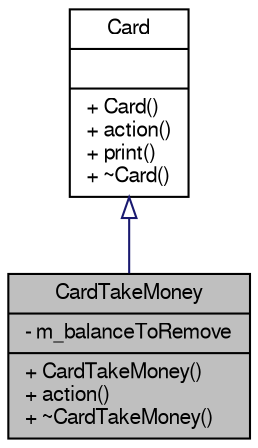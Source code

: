 digraph G
{
  edge [fontname="FreeSans",fontsize="10",labelfontname="FreeSans",labelfontsize="10"];
  node [fontname="FreeSans",fontsize="10",shape=record];
  Node1 [label="{CardTakeMoney\n|- m_balanceToRemove\l|+ CardTakeMoney()\l+ action()\l+ ~CardTakeMoney()\l}",height=0.2,width=0.4,color="black", fillcolor="grey75", style="filled" fontcolor="black"];
  Node2 -> Node1 [dir="back",color="midnightblue",fontsize="10",style="solid",arrowtail="onormal",fontname="FreeSans"];
  Node2 [label="{Card\n||+ Card()\l+ action()\l+ print()\l+ ~Card()\l}",height=0.2,width=0.4,color="black", fillcolor="white", style="filled",URL="$class_card.html"];
}
